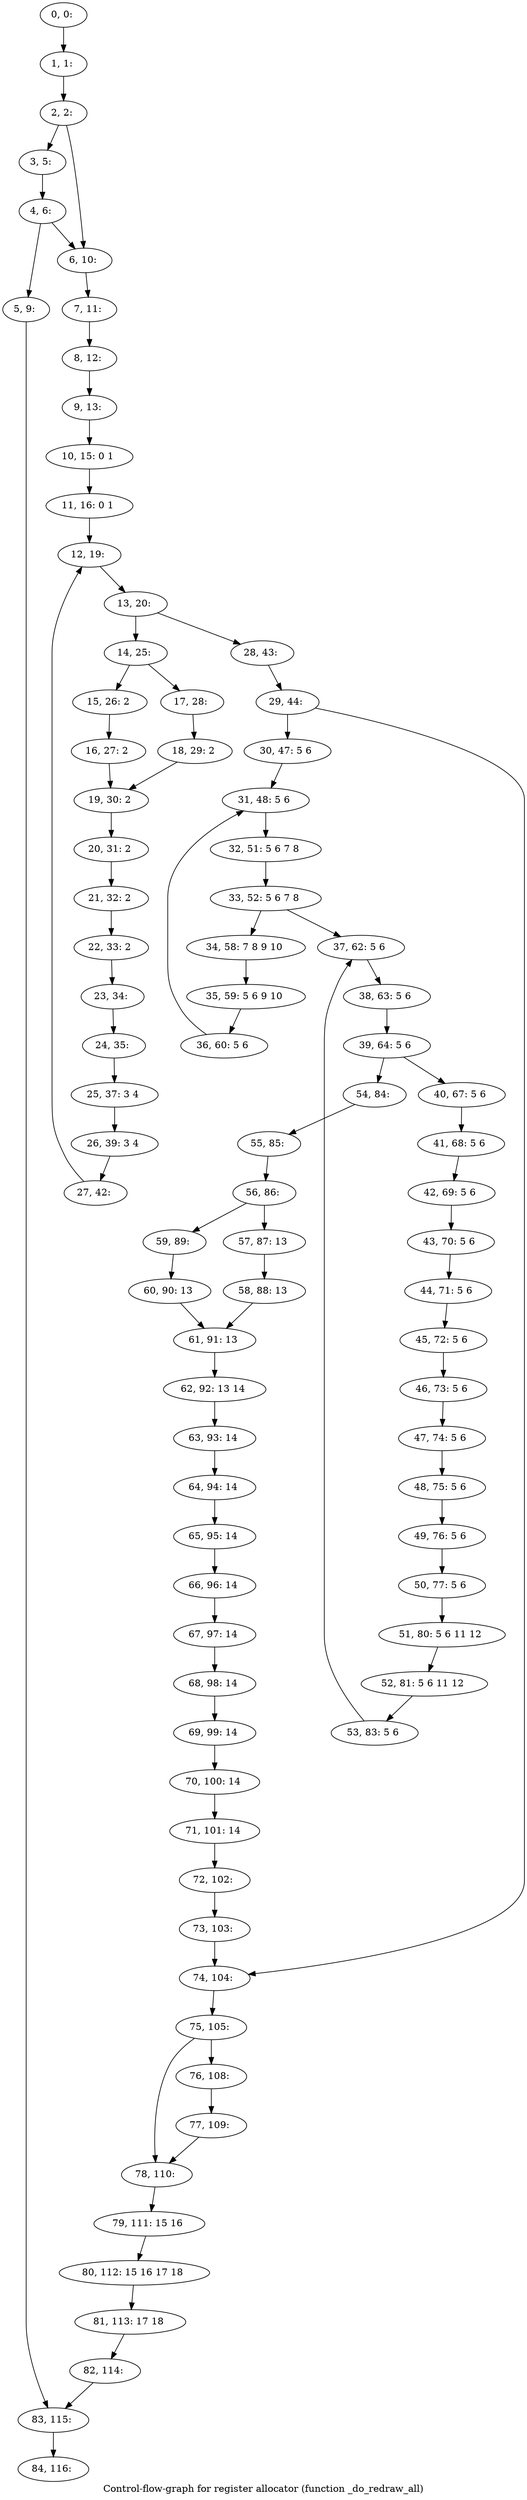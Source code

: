 digraph G {
graph [label="Control-flow-graph for register allocator (function _do_redraw_all)"]
0[label="0, 0: "];
1[label="1, 1: "];
2[label="2, 2: "];
3[label="3, 5: "];
4[label="4, 6: "];
5[label="5, 9: "];
6[label="6, 10: "];
7[label="7, 11: "];
8[label="8, 12: "];
9[label="9, 13: "];
10[label="10, 15: 0 1 "];
11[label="11, 16: 0 1 "];
12[label="12, 19: "];
13[label="13, 20: "];
14[label="14, 25: "];
15[label="15, 26: 2 "];
16[label="16, 27: 2 "];
17[label="17, 28: "];
18[label="18, 29: 2 "];
19[label="19, 30: 2 "];
20[label="20, 31: 2 "];
21[label="21, 32: 2 "];
22[label="22, 33: 2 "];
23[label="23, 34: "];
24[label="24, 35: "];
25[label="25, 37: 3 4 "];
26[label="26, 39: 3 4 "];
27[label="27, 42: "];
28[label="28, 43: "];
29[label="29, 44: "];
30[label="30, 47: 5 6 "];
31[label="31, 48: 5 6 "];
32[label="32, 51: 5 6 7 8 "];
33[label="33, 52: 5 6 7 8 "];
34[label="34, 58: 7 8 9 10 "];
35[label="35, 59: 5 6 9 10 "];
36[label="36, 60: 5 6 "];
37[label="37, 62: 5 6 "];
38[label="38, 63: 5 6 "];
39[label="39, 64: 5 6 "];
40[label="40, 67: 5 6 "];
41[label="41, 68: 5 6 "];
42[label="42, 69: 5 6 "];
43[label="43, 70: 5 6 "];
44[label="44, 71: 5 6 "];
45[label="45, 72: 5 6 "];
46[label="46, 73: 5 6 "];
47[label="47, 74: 5 6 "];
48[label="48, 75: 5 6 "];
49[label="49, 76: 5 6 "];
50[label="50, 77: 5 6 "];
51[label="51, 80: 5 6 11 12 "];
52[label="52, 81: 5 6 11 12 "];
53[label="53, 83: 5 6 "];
54[label="54, 84: "];
55[label="55, 85: "];
56[label="56, 86: "];
57[label="57, 87: 13 "];
58[label="58, 88: 13 "];
59[label="59, 89: "];
60[label="60, 90: 13 "];
61[label="61, 91: 13 "];
62[label="62, 92: 13 14 "];
63[label="63, 93: 14 "];
64[label="64, 94: 14 "];
65[label="65, 95: 14 "];
66[label="66, 96: 14 "];
67[label="67, 97: 14 "];
68[label="68, 98: 14 "];
69[label="69, 99: 14 "];
70[label="70, 100: 14 "];
71[label="71, 101: 14 "];
72[label="72, 102: "];
73[label="73, 103: "];
74[label="74, 104: "];
75[label="75, 105: "];
76[label="76, 108: "];
77[label="77, 109: "];
78[label="78, 110: "];
79[label="79, 111: 15 16 "];
80[label="80, 112: 15 16 17 18 "];
81[label="81, 113: 17 18 "];
82[label="82, 114: "];
83[label="83, 115: "];
84[label="84, 116: "];
0->1 ;
1->2 ;
2->3 ;
2->6 ;
3->4 ;
4->5 ;
4->6 ;
5->83 ;
6->7 ;
7->8 ;
8->9 ;
9->10 ;
10->11 ;
11->12 ;
12->13 ;
13->14 ;
13->28 ;
14->15 ;
14->17 ;
15->16 ;
16->19 ;
17->18 ;
18->19 ;
19->20 ;
20->21 ;
21->22 ;
22->23 ;
23->24 ;
24->25 ;
25->26 ;
26->27 ;
27->12 ;
28->29 ;
29->30 ;
29->74 ;
30->31 ;
31->32 ;
32->33 ;
33->34 ;
33->37 ;
34->35 ;
35->36 ;
36->31 ;
37->38 ;
38->39 ;
39->40 ;
39->54 ;
40->41 ;
41->42 ;
42->43 ;
43->44 ;
44->45 ;
45->46 ;
46->47 ;
47->48 ;
48->49 ;
49->50 ;
50->51 ;
51->52 ;
52->53 ;
53->37 ;
54->55 ;
55->56 ;
56->57 ;
56->59 ;
57->58 ;
58->61 ;
59->60 ;
60->61 ;
61->62 ;
62->63 ;
63->64 ;
64->65 ;
65->66 ;
66->67 ;
67->68 ;
68->69 ;
69->70 ;
70->71 ;
71->72 ;
72->73 ;
73->74 ;
74->75 ;
75->76 ;
75->78 ;
76->77 ;
77->78 ;
78->79 ;
79->80 ;
80->81 ;
81->82 ;
82->83 ;
83->84 ;
}
